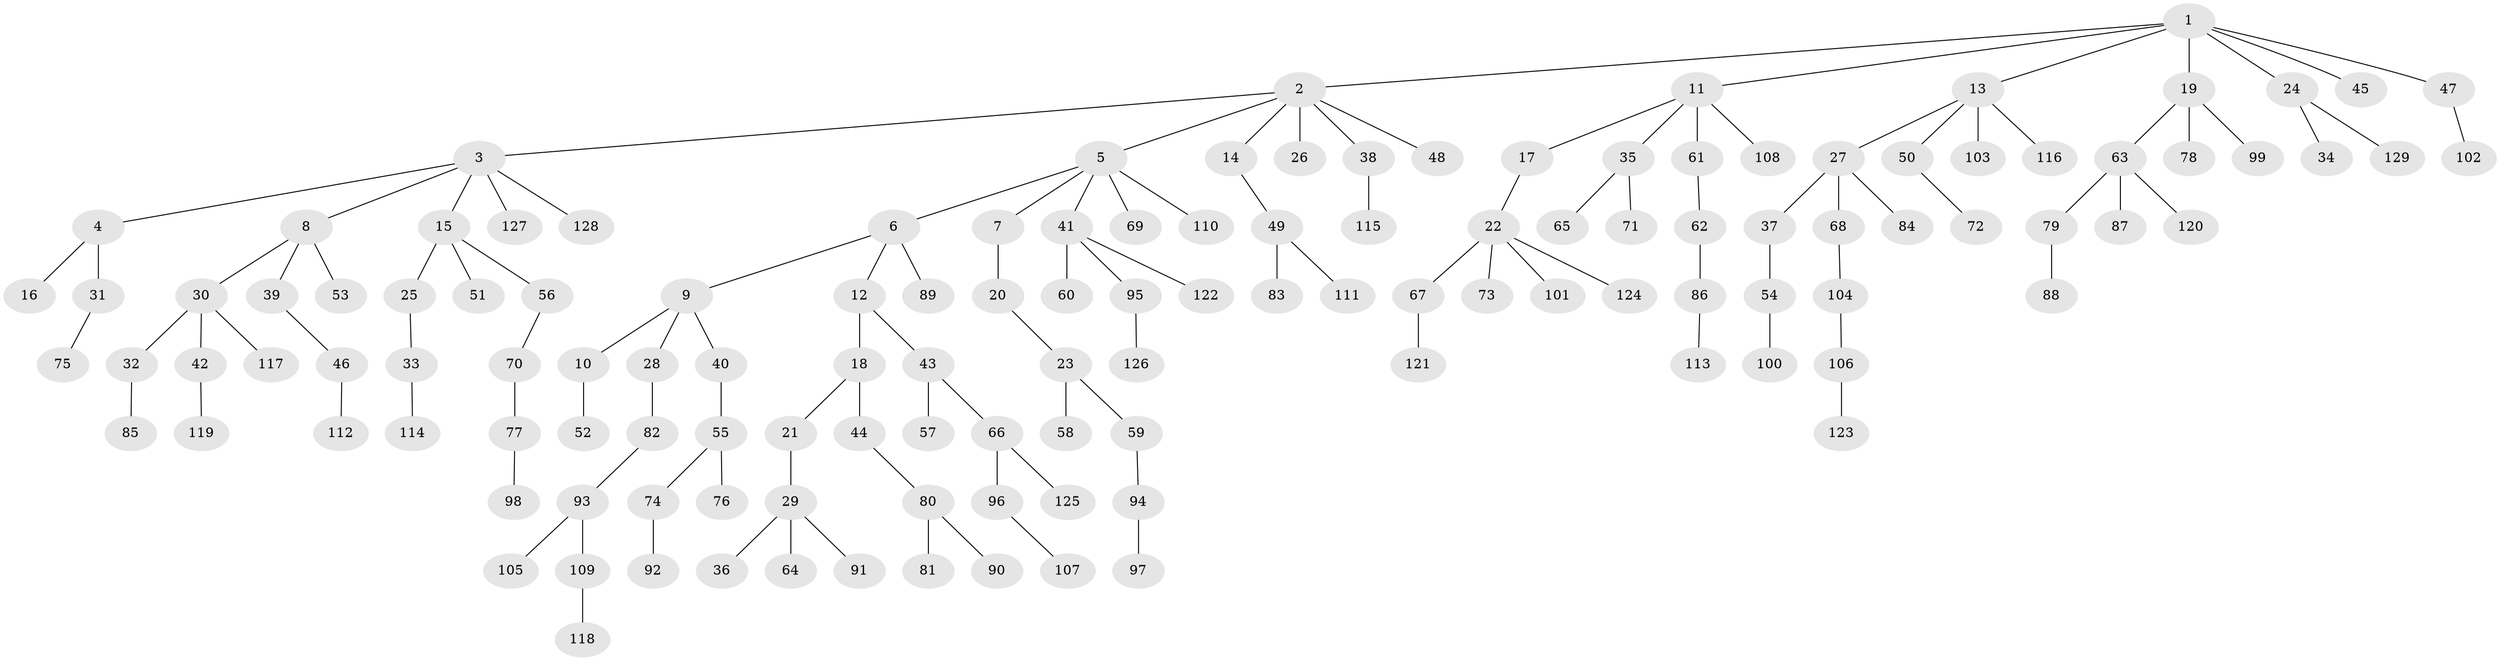 // coarse degree distribution, {5: 0.07692307692307693, 1: 0.4807692307692308, 3: 0.1346153846153846, 2: 0.2692307692307692, 4: 0.038461538461538464}
// Generated by graph-tools (version 1.1) at 2025/51/03/04/25 22:51:43]
// undirected, 129 vertices, 128 edges
graph export_dot {
  node [color=gray90,style=filled];
  1;
  2;
  3;
  4;
  5;
  6;
  7;
  8;
  9;
  10;
  11;
  12;
  13;
  14;
  15;
  16;
  17;
  18;
  19;
  20;
  21;
  22;
  23;
  24;
  25;
  26;
  27;
  28;
  29;
  30;
  31;
  32;
  33;
  34;
  35;
  36;
  37;
  38;
  39;
  40;
  41;
  42;
  43;
  44;
  45;
  46;
  47;
  48;
  49;
  50;
  51;
  52;
  53;
  54;
  55;
  56;
  57;
  58;
  59;
  60;
  61;
  62;
  63;
  64;
  65;
  66;
  67;
  68;
  69;
  70;
  71;
  72;
  73;
  74;
  75;
  76;
  77;
  78;
  79;
  80;
  81;
  82;
  83;
  84;
  85;
  86;
  87;
  88;
  89;
  90;
  91;
  92;
  93;
  94;
  95;
  96;
  97;
  98;
  99;
  100;
  101;
  102;
  103;
  104;
  105;
  106;
  107;
  108;
  109;
  110;
  111;
  112;
  113;
  114;
  115;
  116;
  117;
  118;
  119;
  120;
  121;
  122;
  123;
  124;
  125;
  126;
  127;
  128;
  129;
  1 -- 2;
  1 -- 11;
  1 -- 13;
  1 -- 19;
  1 -- 24;
  1 -- 45;
  1 -- 47;
  2 -- 3;
  2 -- 5;
  2 -- 14;
  2 -- 26;
  2 -- 38;
  2 -- 48;
  3 -- 4;
  3 -- 8;
  3 -- 15;
  3 -- 127;
  3 -- 128;
  4 -- 16;
  4 -- 31;
  5 -- 6;
  5 -- 7;
  5 -- 41;
  5 -- 69;
  5 -- 110;
  6 -- 9;
  6 -- 12;
  6 -- 89;
  7 -- 20;
  8 -- 30;
  8 -- 39;
  8 -- 53;
  9 -- 10;
  9 -- 28;
  9 -- 40;
  10 -- 52;
  11 -- 17;
  11 -- 35;
  11 -- 61;
  11 -- 108;
  12 -- 18;
  12 -- 43;
  13 -- 27;
  13 -- 50;
  13 -- 103;
  13 -- 116;
  14 -- 49;
  15 -- 25;
  15 -- 51;
  15 -- 56;
  17 -- 22;
  18 -- 21;
  18 -- 44;
  19 -- 63;
  19 -- 78;
  19 -- 99;
  20 -- 23;
  21 -- 29;
  22 -- 67;
  22 -- 73;
  22 -- 101;
  22 -- 124;
  23 -- 58;
  23 -- 59;
  24 -- 34;
  24 -- 129;
  25 -- 33;
  27 -- 37;
  27 -- 68;
  27 -- 84;
  28 -- 82;
  29 -- 36;
  29 -- 64;
  29 -- 91;
  30 -- 32;
  30 -- 42;
  30 -- 117;
  31 -- 75;
  32 -- 85;
  33 -- 114;
  35 -- 65;
  35 -- 71;
  37 -- 54;
  38 -- 115;
  39 -- 46;
  40 -- 55;
  41 -- 60;
  41 -- 95;
  41 -- 122;
  42 -- 119;
  43 -- 57;
  43 -- 66;
  44 -- 80;
  46 -- 112;
  47 -- 102;
  49 -- 83;
  49 -- 111;
  50 -- 72;
  54 -- 100;
  55 -- 74;
  55 -- 76;
  56 -- 70;
  59 -- 94;
  61 -- 62;
  62 -- 86;
  63 -- 79;
  63 -- 87;
  63 -- 120;
  66 -- 96;
  66 -- 125;
  67 -- 121;
  68 -- 104;
  70 -- 77;
  74 -- 92;
  77 -- 98;
  79 -- 88;
  80 -- 81;
  80 -- 90;
  82 -- 93;
  86 -- 113;
  93 -- 105;
  93 -- 109;
  94 -- 97;
  95 -- 126;
  96 -- 107;
  104 -- 106;
  106 -- 123;
  109 -- 118;
}
